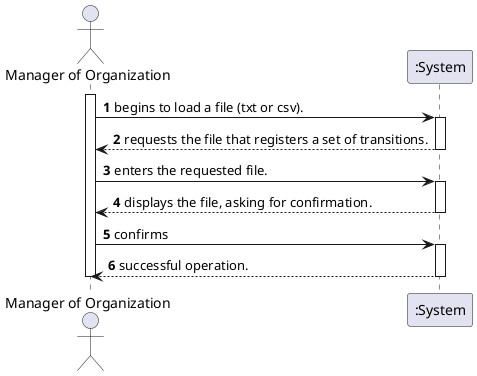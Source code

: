 @startuml
autonumber
actor "Manager of Organization" as ADM

activate ADM
ADM -> ":System" : begins to load a file (txt or csv).
activate ":System"
":System" --> ADM : requests the file that registers a set of transitions.
deactivate ":System"

ADM -> ":System" : enters the requested file.
activate ":System"
":System" --> ADM : displays the file, asking for confirmation. 
deactivate ":System"

ADM -> ":System" : confirms
activate ":System"
":System" --> ADM : successful operation.
deactivate ":System"

deactivate ADM

@enduml